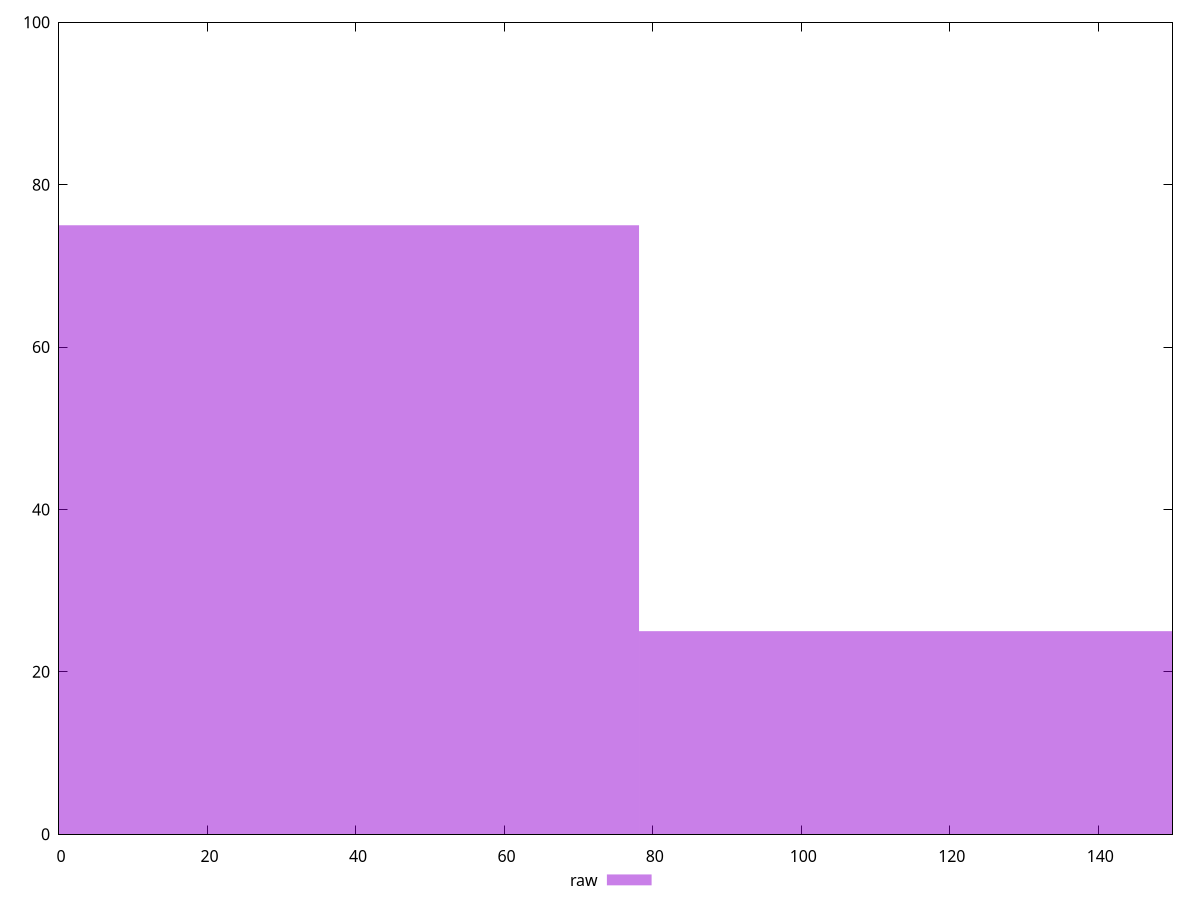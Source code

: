 reset

$raw <<EOF
0 75
156.27422556382967 25
EOF

set key outside below
set boxwidth 156.27422556382967
set xrange [0:150]
set yrange [0:100]
set trange [0:100]
set style fill transparent solid 0.5 noborder
set terminal svg size 640, 490 enhanced background rgb 'white'
set output "report_00025_2021-02-22T21:38:55.199Z/uses-webp-images/samples/pages+cached+noadtech+nomedia+nocss/raw/histogram.svg"

plot $raw title "raw" with boxes

reset
